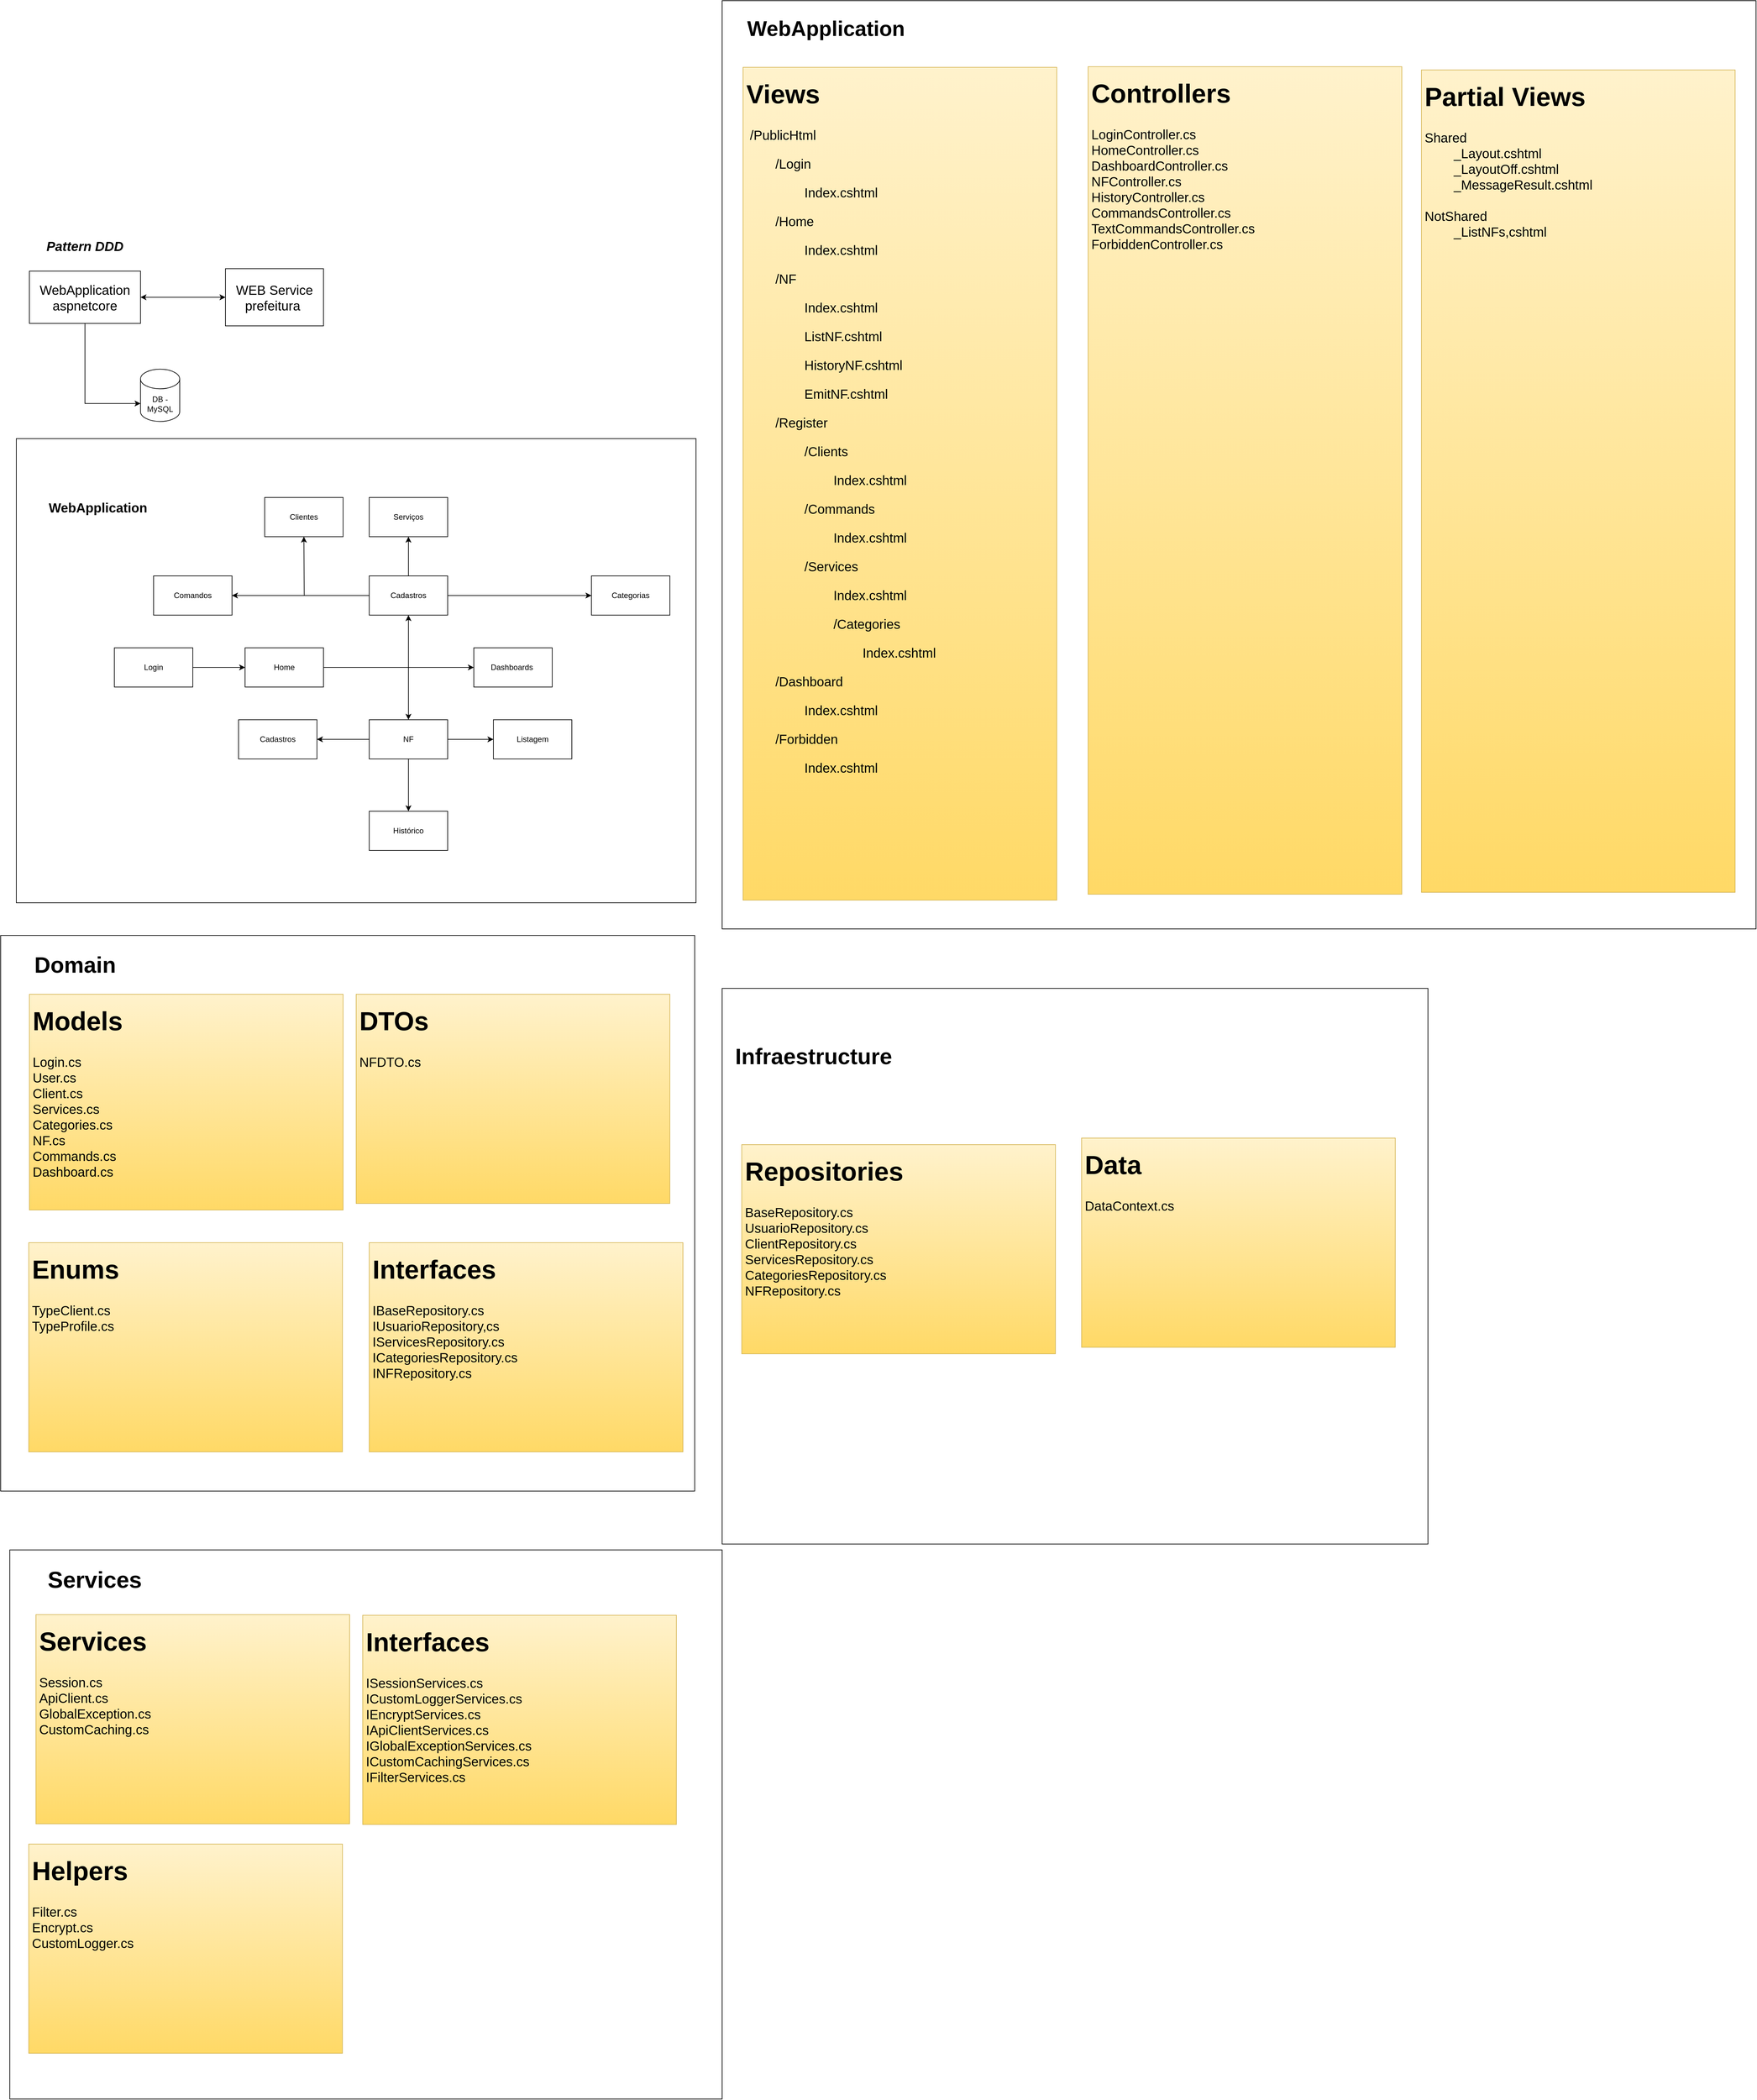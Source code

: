 <mxfile version="20.6.1" type="device"><diagram id="UQbhMwpoYKBb8NZh9liM" name="Page-1"><mxGraphModel dx="2800" dy="4654" grid="0" gridSize="10" guides="1" tooltips="1" connect="1" arrows="1" fold="1" page="1" pageScale="1" pageWidth="2339" pageHeight="3300" math="0" shadow="0"><root><mxCell id="0"/><mxCell id="1" parent="0"/><mxCell id="iLEsK4Hio3CSbfSAEORh-4" style="edgeStyle=orthogonalEdgeStyle;rounded=0;orthogonalLoop=1;jettySize=auto;html=1;entryX=0;entryY=0;entryDx=0;entryDy=52.5;entryPerimeter=0;" edge="1" parent="1" source="iLEsK4Hio3CSbfSAEORh-1" target="iLEsK4Hio3CSbfSAEORh-2"><mxGeometry relative="1" as="geometry"/></mxCell><mxCell id="iLEsK4Hio3CSbfSAEORh-51" style="edgeStyle=orthogonalEdgeStyle;rounded=0;orthogonalLoop=1;jettySize=auto;html=1;entryX=0;entryY=0.5;entryDx=0;entryDy=0;fontSize=20;startArrow=classic;startFill=1;" edge="1" parent="1" source="iLEsK4Hio3CSbfSAEORh-1" target="iLEsK4Hio3CSbfSAEORh-48"><mxGeometry relative="1" as="geometry"/></mxCell><mxCell id="iLEsK4Hio3CSbfSAEORh-1" value="WebApplication&lt;br style=&quot;font-size: 20px;&quot;&gt;aspnetcore" style="rounded=0;whiteSpace=wrap;html=1;fontSize=20;" vertex="1" parent="1"><mxGeometry x="290" y="203.75" width="170" height="80" as="geometry"/></mxCell><mxCell id="iLEsK4Hio3CSbfSAEORh-2" value="DB - MySQL" style="shape=cylinder3;whiteSpace=wrap;html=1;boundedLbl=1;backgroundOutline=1;size=15;" vertex="1" parent="1"><mxGeometry x="460" y="353.75" width="60" height="80" as="geometry"/></mxCell><mxCell id="iLEsK4Hio3CSbfSAEORh-8" value="" style="edgeStyle=orthogonalEdgeStyle;rounded=0;orthogonalLoop=1;jettySize=auto;html=1;" edge="1" parent="1" source="iLEsK4Hio3CSbfSAEORh-6" target="iLEsK4Hio3CSbfSAEORh-7"><mxGeometry relative="1" as="geometry"/></mxCell><mxCell id="iLEsK4Hio3CSbfSAEORh-6" value="Login" style="rounded=0;whiteSpace=wrap;html=1;" vertex="1" parent="1"><mxGeometry x="420" y="780" width="120" height="60" as="geometry"/></mxCell><mxCell id="iLEsK4Hio3CSbfSAEORh-10" value="" style="edgeStyle=orthogonalEdgeStyle;rounded=0;orthogonalLoop=1;jettySize=auto;html=1;" edge="1" parent="1" source="iLEsK4Hio3CSbfSAEORh-7" target="iLEsK4Hio3CSbfSAEORh-9"><mxGeometry relative="1" as="geometry"/></mxCell><mxCell id="iLEsK4Hio3CSbfSAEORh-12" value="" style="edgeStyle=orthogonalEdgeStyle;rounded=0;orthogonalLoop=1;jettySize=auto;html=1;" edge="1" parent="1" source="iLEsK4Hio3CSbfSAEORh-7" target="iLEsK4Hio3CSbfSAEORh-11"><mxGeometry relative="1" as="geometry"/></mxCell><mxCell id="iLEsK4Hio3CSbfSAEORh-14" value="" style="edgeStyle=orthogonalEdgeStyle;rounded=0;orthogonalLoop=1;jettySize=auto;html=1;" edge="1" parent="1" source="iLEsK4Hio3CSbfSAEORh-7" target="iLEsK4Hio3CSbfSAEORh-13"><mxGeometry relative="1" as="geometry"/></mxCell><mxCell id="iLEsK4Hio3CSbfSAEORh-7" value="Home" style="rounded=0;whiteSpace=wrap;html=1;" vertex="1" parent="1"><mxGeometry x="620" y="780" width="120" height="60" as="geometry"/></mxCell><mxCell id="iLEsK4Hio3CSbfSAEORh-15" style="edgeStyle=orthogonalEdgeStyle;rounded=0;orthogonalLoop=1;jettySize=auto;html=1;" edge="1" parent="1" source="iLEsK4Hio3CSbfSAEORh-9"><mxGeometry relative="1" as="geometry"><mxPoint x="710" y="610" as="targetPoint"/></mxGeometry></mxCell><mxCell id="iLEsK4Hio3CSbfSAEORh-18" value="" style="edgeStyle=orthogonalEdgeStyle;rounded=0;orthogonalLoop=1;jettySize=auto;html=1;" edge="1" parent="1" source="iLEsK4Hio3CSbfSAEORh-9" target="iLEsK4Hio3CSbfSAEORh-17"><mxGeometry relative="1" as="geometry"/></mxCell><mxCell id="iLEsK4Hio3CSbfSAEORh-28" value="" style="edgeStyle=orthogonalEdgeStyle;rounded=0;orthogonalLoop=1;jettySize=auto;html=1;" edge="1" parent="1" source="iLEsK4Hio3CSbfSAEORh-9" target="iLEsK4Hio3CSbfSAEORh-27"><mxGeometry relative="1" as="geometry"/></mxCell><mxCell id="iLEsK4Hio3CSbfSAEORh-30" value="" style="edgeStyle=orthogonalEdgeStyle;rounded=0;orthogonalLoop=1;jettySize=auto;html=1;" edge="1" parent="1" source="iLEsK4Hio3CSbfSAEORh-9" target="iLEsK4Hio3CSbfSAEORh-29"><mxGeometry relative="1" as="geometry"/></mxCell><mxCell id="iLEsK4Hio3CSbfSAEORh-9" value="Cadastros" style="rounded=0;whiteSpace=wrap;html=1;" vertex="1" parent="1"><mxGeometry x="810" y="670" width="120" height="60" as="geometry"/></mxCell><mxCell id="iLEsK4Hio3CSbfSAEORh-22" value="" style="edgeStyle=orthogonalEdgeStyle;rounded=0;orthogonalLoop=1;jettySize=auto;html=1;" edge="1" parent="1" source="iLEsK4Hio3CSbfSAEORh-11" target="iLEsK4Hio3CSbfSAEORh-21"><mxGeometry relative="1" as="geometry"/></mxCell><mxCell id="iLEsK4Hio3CSbfSAEORh-24" value="" style="edgeStyle=orthogonalEdgeStyle;rounded=0;orthogonalLoop=1;jettySize=auto;html=1;" edge="1" parent="1" source="iLEsK4Hio3CSbfSAEORh-11" target="iLEsK4Hio3CSbfSAEORh-23"><mxGeometry relative="1" as="geometry"/></mxCell><mxCell id="iLEsK4Hio3CSbfSAEORh-26" value="" style="edgeStyle=orthogonalEdgeStyle;rounded=0;orthogonalLoop=1;jettySize=auto;html=1;" edge="1" parent="1" source="iLEsK4Hio3CSbfSAEORh-11" target="iLEsK4Hio3CSbfSAEORh-25"><mxGeometry relative="1" as="geometry"/></mxCell><mxCell id="iLEsK4Hio3CSbfSAEORh-11" value="NF" style="rounded=0;whiteSpace=wrap;html=1;" vertex="1" parent="1"><mxGeometry x="810" y="890" width="120" height="60" as="geometry"/></mxCell><mxCell id="iLEsK4Hio3CSbfSAEORh-13" value="Dashboards&amp;nbsp;" style="rounded=0;whiteSpace=wrap;html=1;" vertex="1" parent="1"><mxGeometry x="970" y="780" width="120" height="60" as="geometry"/></mxCell><mxCell id="iLEsK4Hio3CSbfSAEORh-16" value="Clientes" style="rounded=0;whiteSpace=wrap;html=1;" vertex="1" parent="1"><mxGeometry x="650" y="550" width="120" height="60" as="geometry"/></mxCell><mxCell id="iLEsK4Hio3CSbfSAEORh-17" value="Serviços" style="whiteSpace=wrap;html=1;rounded=0;" vertex="1" parent="1"><mxGeometry x="810" y="550" width="120" height="60" as="geometry"/></mxCell><mxCell id="iLEsK4Hio3CSbfSAEORh-21" value="Cadastros" style="rounded=0;whiteSpace=wrap;html=1;" vertex="1" parent="1"><mxGeometry x="610" y="890" width="120" height="60" as="geometry"/></mxCell><mxCell id="iLEsK4Hio3CSbfSAEORh-23" value="Histórico" style="rounded=0;whiteSpace=wrap;html=1;" vertex="1" parent="1"><mxGeometry x="810" y="1030" width="120" height="60" as="geometry"/></mxCell><mxCell id="iLEsK4Hio3CSbfSAEORh-25" value="Listagem" style="rounded=0;whiteSpace=wrap;html=1;" vertex="1" parent="1"><mxGeometry x="1000" y="890" width="120" height="60" as="geometry"/></mxCell><mxCell id="iLEsK4Hio3CSbfSAEORh-27" value="Comandos" style="rounded=0;whiteSpace=wrap;html=1;" vertex="1" parent="1"><mxGeometry x="480" y="670" width="120" height="60" as="geometry"/></mxCell><mxCell id="iLEsK4Hio3CSbfSAEORh-29" value="Categorias" style="rounded=0;whiteSpace=wrap;html=1;" vertex="1" parent="1"><mxGeometry x="1150" y="670" width="120" height="60" as="geometry"/></mxCell><mxCell id="iLEsK4Hio3CSbfSAEORh-34" value="" style="rounded=0;whiteSpace=wrap;html=1;fillColor=none;" vertex="1" parent="1"><mxGeometry x="270" y="460" width="1040" height="710" as="geometry"/></mxCell><mxCell id="iLEsK4Hio3CSbfSAEORh-35" value="WebApplication" style="text;html=1;strokeColor=none;fillColor=none;align=center;verticalAlign=middle;whiteSpace=wrap;rounded=0;fontStyle=1;fontSize=20;" vertex="1" parent="1"><mxGeometry x="310" y="530" width="170" height="70" as="geometry"/></mxCell><mxCell id="iLEsK4Hio3CSbfSAEORh-48" value="WEB Service prefeitura&amp;nbsp;" style="rounded=0;whiteSpace=wrap;html=1;fontSize=20;" vertex="1" parent="1"><mxGeometry x="590" y="200" width="150" height="87.5" as="geometry"/></mxCell><mxCell id="iLEsK4Hio3CSbfSAEORh-52" value="Pattern DDD" style="text;html=1;strokeColor=none;fillColor=none;align=center;verticalAlign=middle;whiteSpace=wrap;rounded=0;fontSize=20;fontStyle=3" vertex="1" parent="1"><mxGeometry x="250" y="150" width="250" height="30" as="geometry"/></mxCell><mxCell id="iLEsK4Hio3CSbfSAEORh-55" value="&lt;h1&gt;Views&lt;/h1&gt;&lt;p&gt;&amp;nbsp;/PublicHtml&lt;/p&gt;&lt;p&gt;&lt;span style=&quot;white-space: pre;&quot;&gt;&#9;&lt;/span&gt;/Login&lt;br&gt;&lt;/p&gt;&lt;p&gt;&lt;span style=&quot;white-space: pre;&quot;&gt;&#9;&lt;/span&gt;&lt;span style=&quot;white-space: pre;&quot;&gt;&#9;&lt;/span&gt;Index.cshtml&lt;br&gt;&lt;/p&gt;&lt;p&gt;&lt;span style=&quot;white-space: pre;&quot;&gt;&#9;&lt;/span&gt;/Home&amp;nbsp;&lt;br&gt;&lt;/p&gt;&lt;p&gt;&lt;span style=&quot;white-space: pre;&quot;&gt;&#9;&lt;/span&gt;&lt;span style=&quot;white-space: pre;&quot;&gt;&#9;&lt;/span&gt;Index.cshtml&lt;br&gt;&lt;/p&gt;&lt;p&gt;&lt;span style=&quot;white-space: pre;&quot;&gt;&#9;&lt;/span&gt;/NF&lt;br&gt;&lt;/p&gt;&lt;p&gt;&lt;span style=&quot;white-space: pre;&quot;&gt;&#9;&lt;span style=&quot;white-space: pre;&quot;&gt;&#9;&lt;/span&gt;&lt;/span&gt;Index.cshtml&lt;br&gt;&lt;/p&gt;&lt;p&gt;&lt;span style=&quot;white-space: pre;&quot;&gt;&#9;&lt;/span&gt;&lt;span style=&quot;white-space: pre;&quot;&gt;&#9;&lt;/span&gt;ListNF.cshtml&lt;br&gt;&lt;/p&gt;&lt;p&gt;&lt;span style=&quot;white-space: pre;&quot;&gt;&#9;&lt;/span&gt;&lt;span style=&quot;white-space: pre;&quot;&gt;&#9;&lt;/span&gt;HistoryNF.cshtml&lt;br&gt;&lt;/p&gt;&lt;p&gt;&lt;span style=&quot;white-space: pre;&quot;&gt;&#9;&lt;span style=&quot;white-space: pre;&quot;&gt;&#9;&lt;/span&gt;&lt;/span&gt;EmitNF.cshtml&lt;br&gt;&lt;/p&gt;&lt;p&gt;&lt;span style=&quot;white-space: pre;&quot;&gt;&#9;&lt;/span&gt;/Register&lt;/p&gt;&lt;p&gt;&lt;span style=&quot;white-space: pre;&quot;&gt;&#9;&lt;/span&gt;&lt;span style=&quot;white-space: pre;&quot;&gt;&#9;&lt;/span&gt;/Clients&lt;br&gt;&lt;/p&gt;&lt;p&gt;&lt;span style=&quot;white-space: pre;&quot;&gt;&#9;&lt;/span&gt;&lt;span style=&quot;white-space: pre;&quot;&gt;&#9;&lt;span style=&quot;white-space: pre;&quot;&gt;&#9;&lt;/span&gt;&lt;/span&gt;Index.cshtml&lt;/p&gt;&lt;p&gt;&lt;span style=&quot;white-space: pre;&quot;&gt;&#9;&lt;/span&gt;&lt;span style=&quot;white-space: pre;&quot;&gt;&#9;&lt;/span&gt;/Commands&lt;br&gt;&lt;/p&gt;&lt;p&gt;&lt;span style=&quot;white-space: pre;&quot;&gt;&#9;&lt;/span&gt;&lt;span style=&quot;white-space: pre;&quot;&gt;&#9;&lt;/span&gt;&lt;span style=&quot;white-space: pre;&quot;&gt;&#9;&lt;/span&gt;Index.cshtml&lt;br&gt;&lt;/p&gt;&lt;p&gt;&lt;span style=&quot;white-space: pre;&quot;&gt;&#9;&lt;/span&gt;&lt;span style=&quot;white-space: pre;&quot;&gt;&#9;&lt;/span&gt;/Services&lt;br&gt;&lt;/p&gt;&lt;p&gt;&lt;span style=&quot;white-space: pre;&quot;&gt;&#9;&lt;/span&gt;&lt;span style=&quot;white-space: pre;&quot;&gt;&#9;&lt;/span&gt;&lt;span style=&quot;white-space: pre;&quot;&gt;&#9;&lt;/span&gt;Index.cshtml&lt;br&gt;&lt;/p&gt;&lt;p&gt;&lt;span style=&quot;white-space: pre;&quot;&gt;&#9;&lt;/span&gt;&lt;span style=&quot;white-space: pre;&quot;&gt;&#9;&lt;/span&gt;&lt;span style=&quot;white-space: pre;&quot;&gt;&#9;&lt;/span&gt;/Categories&lt;br&gt;&lt;/p&gt;&lt;p&gt;&lt;span style=&quot;white-space: pre;&quot;&gt;&#9;&lt;/span&gt;&lt;span style=&quot;white-space: pre;&quot;&gt;&#9;&lt;/span&gt;&lt;span style=&quot;white-space: pre;&quot;&gt;&#9;&lt;/span&gt;&lt;span style=&quot;white-space: pre;&quot;&gt;&#9;&lt;/span&gt;Index.cshtml&lt;/p&gt;&lt;p&gt;&lt;span style=&quot;white-space: pre;&quot;&gt;&#9;&lt;/span&gt;/Dashboard&lt;br&gt;&lt;/p&gt;&lt;p&gt;&lt;span style=&quot;white-space: pre;&quot;&gt;&#9;&lt;/span&gt;&lt;span style=&quot;white-space: pre;&quot;&gt;&#9;&lt;/span&gt;Index.cshtml&lt;br&gt;&lt;/p&gt;&lt;p&gt;&lt;span style=&quot;white-space: pre;&quot;&gt;&#9;&lt;/span&gt;/Forbidden&lt;br&gt;&lt;/p&gt;&lt;p&gt;&lt;span style=&quot;white-space: pre;&quot;&gt;&#9;&lt;/span&gt;&lt;span style=&quot;white-space: pre;&quot;&gt;&#9;&lt;/span&gt;Index.cshtml&lt;br&gt;&lt;/p&gt;&lt;p&gt;&lt;br&gt;&lt;/p&gt;&lt;p&gt;&lt;span style=&quot;white-space: pre;&quot;&gt;&#9;&lt;/span&gt;&lt;span style=&quot;white-space: pre;&quot;&gt;&#9;&lt;/span&gt;&lt;span style=&quot;white-space: pre;&quot;&gt;&#9;&lt;/span&gt;&lt;span style=&quot;white-space: pre;&quot;&gt;&#9;&lt;/span&gt;&lt;br&gt;&lt;/p&gt;" style="text;html=1;spacing=5;spacingTop=-20;whiteSpace=wrap;overflow=hidden;rounded=0;fontSize=20;fillColor=#fff2cc;gradientColor=#ffd966;strokeColor=#d6b656;" vertex="1" parent="1"><mxGeometry x="1382" y="-108" width="480" height="1274" as="geometry"/></mxCell><mxCell id="iLEsK4Hio3CSbfSAEORh-61" value="&lt;h1&gt;&lt;span style=&quot;background-color: initial;&quot;&gt;Controllers&lt;/span&gt;&lt;/h1&gt;&lt;div&gt;LoginController.cs&lt;/div&gt;&lt;div&gt;HomeController.cs&lt;/div&gt;&lt;div&gt;DashboardController.cs&lt;/div&gt;&lt;div&gt;NFController.cs&lt;/div&gt;&lt;div&gt;HistoryController.cs&lt;/div&gt;&lt;div&gt;CommandsController.cs&lt;/div&gt;&lt;div&gt;TextCommandsController.cs&lt;/div&gt;&lt;div&gt;&lt;span style=&quot;background-color: initial;&quot;&gt;ForbiddenController.cs&lt;/span&gt;&lt;/div&gt;" style="text;html=1;spacing=5;spacingTop=-20;whiteSpace=wrap;overflow=hidden;rounded=0;fontSize=20;fillColor=#fff2cc;gradientColor=#ffd966;strokeColor=#d6b656;" vertex="1" parent="1"><mxGeometry x="1910" y="-109" width="480" height="1266" as="geometry"/></mxCell><mxCell id="iLEsK4Hio3CSbfSAEORh-62" value="" style="rounded=0;whiteSpace=wrap;html=1;fontSize=20;fillColor=none;" vertex="1" parent="1"><mxGeometry x="1350" y="-210" width="1582" height="1420" as="geometry"/></mxCell><mxCell id="iLEsK4Hio3CSbfSAEORh-64" value="WebApplication" style="text;html=1;strokeColor=none;fillColor=none;align=center;verticalAlign=middle;whiteSpace=wrap;rounded=0;fontSize=32;fontStyle=1" vertex="1" parent="1"><mxGeometry x="1394" y="-182" width="230" height="30" as="geometry"/></mxCell><mxCell id="iLEsK4Hio3CSbfSAEORh-65" value="&lt;h1&gt;&lt;span style=&quot;background-color: initial;&quot;&gt;Models&lt;/span&gt;&lt;/h1&gt;&lt;div&gt;Login.cs&lt;/div&gt;&lt;div&gt;User.cs&lt;/div&gt;&lt;div&gt;Client.cs&lt;/div&gt;&lt;div&gt;Services.cs&lt;/div&gt;&lt;div&gt;Categories.cs&lt;/div&gt;&lt;div&gt;NF.cs&lt;/div&gt;&lt;div&gt;Commands.cs&lt;/div&gt;&lt;div&gt;Dashboard.cs&lt;/div&gt;&lt;div&gt;&lt;br&gt;&lt;/div&gt;&lt;div&gt;&lt;span style=&quot;background-color: initial;&quot;&gt;&lt;br&gt;&lt;/span&gt;&lt;/div&gt;" style="text;html=1;spacing=5;spacingTop=-20;whiteSpace=wrap;overflow=hidden;rounded=0;fontSize=20;fillColor=#fff2cc;gradientColor=#ffd966;strokeColor=#d6b656;" vertex="1" parent="1"><mxGeometry x="290" y="1310" width="480" height="330" as="geometry"/></mxCell><mxCell id="iLEsK4Hio3CSbfSAEORh-66" value="&lt;h1&gt;DTOs&lt;/h1&gt;&lt;div&gt;NFDTO.cs&lt;/div&gt;&lt;div&gt;&lt;br&gt;&lt;/div&gt;" style="text;html=1;spacing=5;spacingTop=-20;whiteSpace=wrap;overflow=hidden;rounded=0;fontSize=20;fillColor=#fff2cc;gradientColor=#ffd966;strokeColor=#d6b656;" vertex="1" parent="1"><mxGeometry x="790" y="1310" width="480" height="320" as="geometry"/></mxCell><mxCell id="iLEsK4Hio3CSbfSAEORh-67" value="&lt;h1&gt;Enums&lt;/h1&gt;&lt;div&gt;TypeClient.cs&lt;/div&gt;&lt;div&gt;TypeProfile.cs&lt;/div&gt;" style="text;html=1;spacing=5;spacingTop=-20;whiteSpace=wrap;overflow=hidden;rounded=0;fontSize=20;fillColor=#fff2cc;gradientColor=#ffd966;strokeColor=#d6b656;" vertex="1" parent="1"><mxGeometry x="289" y="1690" width="480" height="320" as="geometry"/></mxCell><mxCell id="iLEsK4Hio3CSbfSAEORh-68" value="" style="rounded=0;whiteSpace=wrap;html=1;fontSize=32;fillColor=none;" vertex="1" parent="1"><mxGeometry x="246" y="1220" width="1062" height="850" as="geometry"/></mxCell><mxCell id="iLEsK4Hio3CSbfSAEORh-69" value="Domain" style="text;html=1;strokeColor=none;fillColor=none;align=center;verticalAlign=middle;whiteSpace=wrap;rounded=0;fontSize=34;fontStyle=1" vertex="1" parent="1"><mxGeometry x="300" y="1250" width="120" height="30" as="geometry"/></mxCell><mxCell id="iLEsK4Hio3CSbfSAEORh-72" value="&lt;h1&gt;Repositories&lt;/h1&gt;&lt;div&gt;BaseRepository.cs&lt;/div&gt;&lt;div&gt;UsuarioRepository.cs&lt;/div&gt;&lt;div&gt;ClientRepository.cs&lt;/div&gt;&lt;div&gt;ServicesRepository.cs&lt;/div&gt;&lt;div&gt;CategoriesRepository.cs&lt;/div&gt;&lt;div&gt;NFRepository.cs&lt;/div&gt;&lt;div&gt;&lt;br&gt;&lt;/div&gt;" style="text;html=1;spacing=5;spacingTop=-20;whiteSpace=wrap;overflow=hidden;rounded=0;fontSize=20;fillColor=#fff2cc;gradientColor=#ffd966;strokeColor=#d6b656;" vertex="1" parent="1"><mxGeometry x="1380" y="1540" width="480" height="320" as="geometry"/></mxCell><mxCell id="iLEsK4Hio3CSbfSAEORh-77" value="&lt;h1&gt;Data&lt;/h1&gt;&lt;div&gt;DataContext.cs&lt;/div&gt;" style="text;html=1;spacing=5;spacingTop=-20;whiteSpace=wrap;overflow=hidden;rounded=0;fontSize=20;fillColor=#fff2cc;gradientColor=#ffd966;strokeColor=#d6b656;" vertex="1" parent="1"><mxGeometry x="1900" y="1530" width="480" height="320" as="geometry"/></mxCell><mxCell id="iLEsK4Hio3CSbfSAEORh-78" value="" style="rounded=0;whiteSpace=wrap;html=1;fontSize=32;fillColor=none;" vertex="1" parent="1"><mxGeometry x="1350" y="1301" width="1080" height="850" as="geometry"/></mxCell><mxCell id="iLEsK4Hio3CSbfSAEORh-79" value="Infraestructure" style="text;html=1;strokeColor=none;fillColor=none;align=center;verticalAlign=middle;whiteSpace=wrap;rounded=0;fontSize=34;fontStyle=1" vertex="1" parent="1"><mxGeometry x="1430" y="1390" width="120" height="30" as="geometry"/></mxCell><mxCell id="iLEsK4Hio3CSbfSAEORh-85" value="&lt;h1&gt;Services&lt;/h1&gt;&lt;div&gt;Session.cs&lt;/div&gt;&lt;div&gt;ApiClient.cs&lt;/div&gt;&lt;div&gt;GlobalException.cs&lt;/div&gt;&lt;div&gt;CustomCaching.cs&lt;/div&gt;&lt;div&gt;&lt;br&gt;&lt;/div&gt;" style="text;html=1;spacing=5;spacingTop=-20;whiteSpace=wrap;overflow=hidden;rounded=0;fontSize=20;fillColor=#fff2cc;gradientColor=#ffd966;strokeColor=#d6b656;" vertex="1" parent="1"><mxGeometry x="300" y="2259" width="480" height="320" as="geometry"/></mxCell><mxCell id="iLEsK4Hio3CSbfSAEORh-86" value="&lt;h1&gt;Interfaces&lt;/h1&gt;&lt;div&gt;IBaseRepository.cs&lt;/div&gt;&lt;div&gt;IUsuarioRepository,cs&lt;/div&gt;&lt;div&gt;IServicesRepository.cs&lt;/div&gt;&lt;div&gt;ICategoriesRepository.cs&lt;/div&gt;&lt;div&gt;INFRepository.cs&lt;/div&gt;" style="text;html=1;spacing=5;spacingTop=-20;whiteSpace=wrap;overflow=hidden;rounded=0;fontSize=20;fillColor=#fff2cc;gradientColor=#ffd966;strokeColor=#d6b656;" vertex="1" parent="1"><mxGeometry x="810" y="1690" width="480" height="320" as="geometry"/></mxCell><mxCell id="iLEsK4Hio3CSbfSAEORh-87" value="&lt;h1&gt;Interfaces&lt;/h1&gt;&lt;div&gt;&lt;div&gt;ISessionServices.cs&lt;/div&gt;&lt;div&gt;ICustomLoggerServices.cs&lt;/div&gt;&lt;div&gt;IEncryptServices.cs&lt;/div&gt;&lt;div&gt;IApiClientServices.cs&lt;/div&gt;&lt;div&gt;IGlobalExceptionServices.cs&lt;/div&gt;&lt;/div&gt;&lt;div&gt;ICustomCachingServices.cs&lt;/div&gt;&lt;div&gt;IFilterServices.cs&lt;/div&gt;&lt;div&gt;&lt;br&gt;&lt;/div&gt;" style="text;html=1;spacing=5;spacingTop=-20;whiteSpace=wrap;overflow=hidden;rounded=0;fontSize=20;fillColor=#fff2cc;gradientColor=#ffd966;strokeColor=#d6b656;" vertex="1" parent="1"><mxGeometry x="800" y="2260" width="480" height="320" as="geometry"/></mxCell><mxCell id="iLEsK4Hio3CSbfSAEORh-88" value="" style="rounded=0;whiteSpace=wrap;html=1;fontSize=32;fillColor=none;" vertex="1" parent="1"><mxGeometry x="260" y="2160" width="1090" height="840" as="geometry"/></mxCell><mxCell id="iLEsK4Hio3CSbfSAEORh-89" value="Services" style="text;html=1;strokeColor=none;fillColor=none;align=center;verticalAlign=middle;whiteSpace=wrap;rounded=0;fontSize=35;fontStyle=1" vertex="1" parent="1"><mxGeometry x="360" y="2190" width="60" height="30" as="geometry"/></mxCell><mxCell id="iLEsK4Hio3CSbfSAEORh-90" value="&lt;h1&gt;Partial Views&lt;/h1&gt;&lt;div&gt;Shared&lt;/div&gt;&lt;div&gt;&lt;span style=&quot;white-space: pre;&quot;&gt;&#9;&lt;/span&gt;_Layout.cshtml&lt;br&gt;&lt;/div&gt;&lt;div&gt;&lt;span style=&quot;white-space: pre;&quot;&gt;&#9;&lt;/span&gt;_LayoutOff.cshtml&lt;br&gt;&lt;/div&gt;&lt;div&gt;&lt;span style=&quot;white-space: pre;&quot;&gt;&#9;&lt;/span&gt;_MessageResult.cshtml&lt;br&gt;&lt;/div&gt;&lt;div&gt;&lt;br&gt;&lt;/div&gt;&lt;div&gt;NotShared&lt;/div&gt;&lt;div&gt;&lt;span style=&quot;white-space: pre;&quot;&gt;&#9;&lt;/span&gt;_ListNFs,cshtml&lt;br&gt;&lt;/div&gt;&lt;div&gt;&lt;span style=&quot;background-color: initial;&quot;&gt;&lt;br&gt;&lt;/span&gt;&lt;/div&gt;" style="text;html=1;spacing=5;spacingTop=-20;whiteSpace=wrap;overflow=hidden;rounded=0;fontSize=20;fillColor=#fff2cc;gradientColor=#ffd966;strokeColor=#d6b656;" vertex="1" parent="1"><mxGeometry x="2420" y="-104" width="480" height="1258" as="geometry"/></mxCell><mxCell id="iLEsK4Hio3CSbfSAEORh-91" value="&lt;h1&gt;Helpers&lt;/h1&gt;&lt;div&gt;Filter.cs&lt;/div&gt;&lt;div&gt;Encrypt.cs&lt;/div&gt;&lt;div&gt;CustomLogger.cs&lt;/div&gt;" style="text;html=1;spacing=5;spacingTop=-20;whiteSpace=wrap;overflow=hidden;rounded=0;fontSize=20;fillColor=#fff2cc;gradientColor=#ffd966;strokeColor=#d6b656;" vertex="1" parent="1"><mxGeometry x="289" y="2610" width="480" height="320" as="geometry"/></mxCell></root></mxGraphModel></diagram></mxfile>